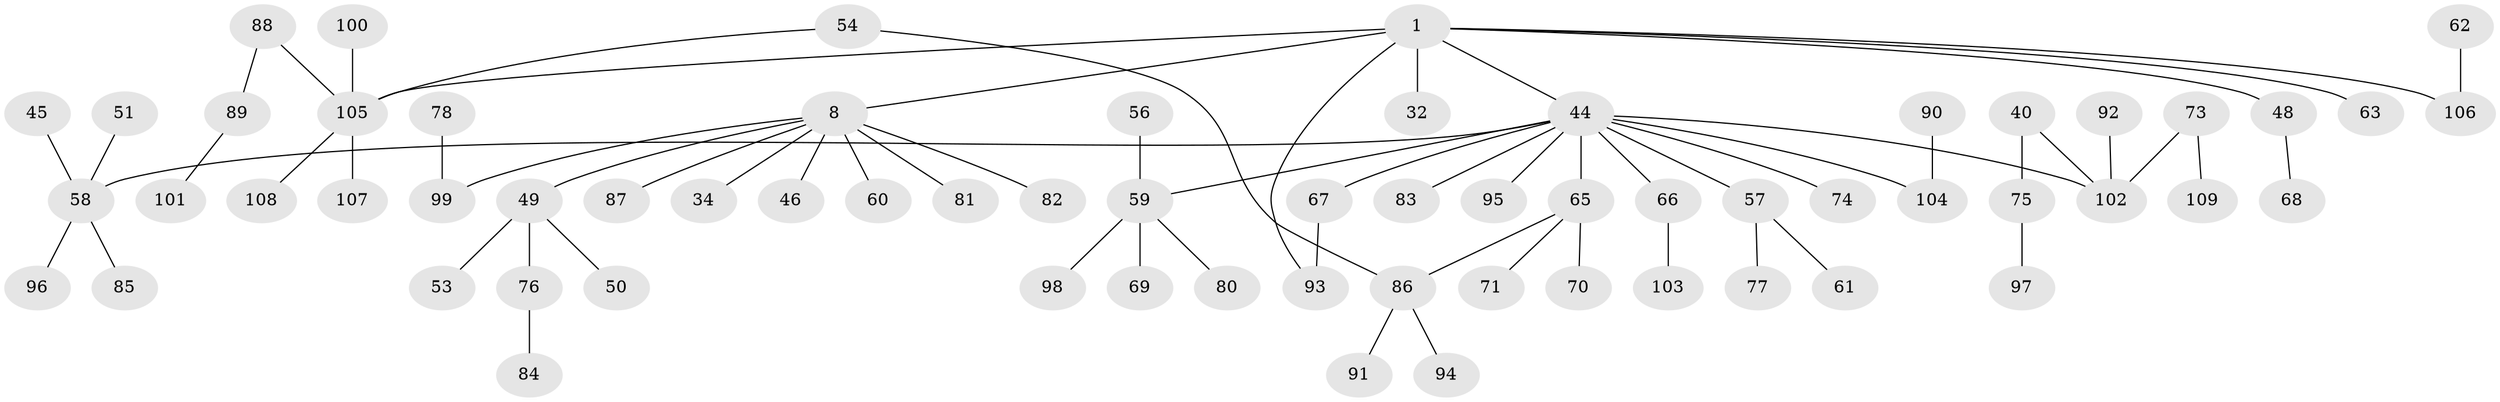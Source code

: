// original degree distribution, {9: 0.009174311926605505, 7: 0.01834862385321101, 2: 0.21100917431192662, 3: 0.11926605504587157, 5: 0.045871559633027525, 4: 0.06422018348623854, 6: 0.009174311926605505, 1: 0.5229357798165137}
// Generated by graph-tools (version 1.1) at 2025/44/03/04/25 21:44:29]
// undirected, 65 vertices, 66 edges
graph export_dot {
graph [start="1"]
  node [color=gray90,style=filled];
  1;
  8 [super="+2"];
  32 [super="+17+25+26"];
  34;
  40;
  44 [super="+14+16+13"];
  45;
  46;
  48;
  49;
  50;
  51;
  53;
  54;
  56;
  57 [super="+28+33+39"];
  58 [super="+47"];
  59 [super="+36"];
  60 [super="+4"];
  61;
  62;
  63;
  65 [super="+38"];
  66 [super="+24"];
  67;
  68;
  69;
  70;
  71;
  73 [super="+29+43"];
  74;
  75;
  76;
  77;
  78;
  80;
  81 [super="+3"];
  82;
  83;
  84;
  85;
  86;
  87;
  88;
  89;
  90;
  91;
  92;
  93;
  94;
  95;
  96;
  97;
  98;
  99 [super="+72"];
  100;
  101;
  102 [super="+20+55"];
  103;
  104 [super="+52"];
  105 [super="+5+11+22+31+41+37+64+79"];
  106 [super="+12+23+30+35+42"];
  107;
  108;
  109;
  1 -- 8 [weight=2];
  1 -- 48;
  1 -- 63;
  1 -- 93;
  1 -- 105;
  1 -- 44;
  1 -- 106;
  1 -- 32;
  8 -- 82;
  8 -- 87;
  8 -- 34;
  8 -- 49;
  8 -- 46;
  8 -- 81;
  8 -- 60;
  8 -- 99;
  40 -- 75;
  40 -- 102;
  44 -- 74;
  44 -- 67;
  44 -- 95;
  44 -- 83;
  44 -- 102 [weight=2];
  44 -- 66;
  44 -- 104;
  44 -- 59;
  44 -- 58;
  44 -- 57;
  44 -- 65;
  45 -- 58;
  48 -- 68;
  49 -- 50;
  49 -- 53;
  49 -- 76;
  51 -- 58;
  54 -- 86;
  54 -- 105;
  56 -- 59;
  57 -- 61;
  57 -- 77;
  58 -- 96;
  58 -- 85;
  59 -- 80;
  59 -- 98;
  59 -- 69;
  62 -- 106;
  65 -- 70;
  65 -- 71;
  65 -- 86;
  66 -- 103;
  67 -- 93;
  73 -- 109;
  73 -- 102;
  75 -- 97;
  76 -- 84;
  78 -- 99;
  86 -- 91;
  86 -- 94;
  88 -- 89;
  88 -- 105;
  89 -- 101;
  90 -- 104;
  92 -- 102;
  100 -- 105;
  105 -- 108;
  105 -- 107;
}

